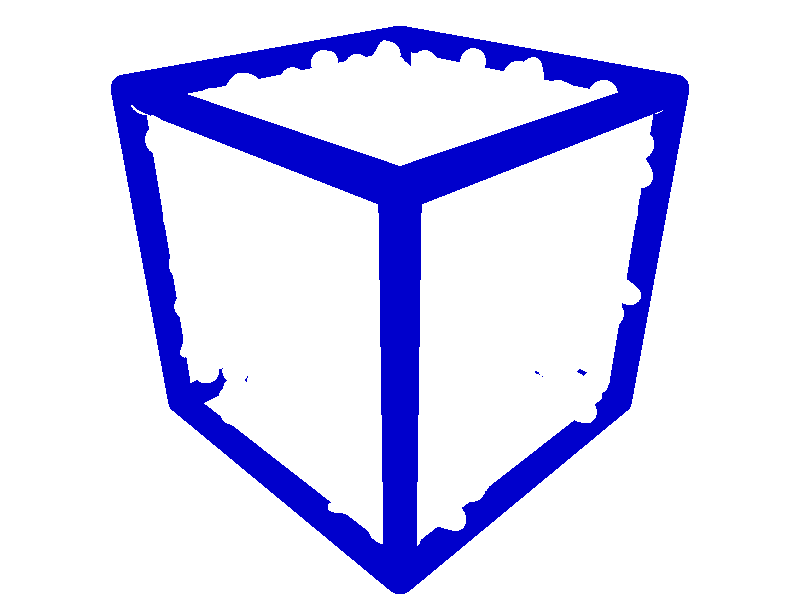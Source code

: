 
// declaration section
#declare cameraPositionAngle=pi/4;

#declare delX=5.12993;
#declare delY=5.12993;
#declare delZ=5.12993;

#declare Color0 = rgb<1,1,1>;
#declare Color1 = rgb<1,0,0>;
#declare Color2 = rgb<0,0,1>;
#declare Color3 = rgb<0,1,0>;
#declare Color4 = rgb<0.5,0.5,0.5>;
#declare Color5 = rgb<1,1,1>;
#declare Color6 = rgb<1,1,1>;
#declare Color7 = rgb<1,1,1>;
#declare Color8 = rgb<1,1,1>;
#declare Color9 = rgb<1,1,1>;
#declare Color10 = rgb<1,1,1>;
#declare Color11 = rgb<1,1,1>;
#declare Color12 = rgb<1,1,1>;
#declare Color13 = rgb<1,1,1>;
#declare Color14 = rgb<1,1,1>;
#declare Color15 = rgb<1,1,1>;

#declare Size0 = 0.4;
#declare Size1 = 0.3;
#declare Size2 = 0.4;
#declare Size3 = 0.4;
#declare Size4 = 0.4;
#declare Size5 = 0.4;
#declare Size6 = 0.4;
#declare Size7 = 0.4;
#declare Size8 = 0.4;
#declare Size9 = 0.4;
#declare Size10 = 0.4;
#declare Size11 = 0.4;
#declare Size12 = 0.4;
#declare Size13 = 0.4;
#declare Size14 = 0.4;
#declare Size15 = 0.4;

// Set camera and light
camera { 
  perspective 
  location < 4.0*5.12993*cos(cameraPositionAngle), 2.0*5.12993 , 4.0*5.12993*sin(cameraPositionAngle) > 
  look_at  < 0 , -0.25*5.12993 , 0 > 
  angle 55
}
background { color rgb< 1.0 , 1.0 , 1.0 > }
light_source { < 0 , 3*5.12993 , 0 > color rgb< 1.0 , 1.0 , 1.0 > }
light_source { < 3*5.12993, 1*5.12993 , 0 > color rgb< 0.8 , 0.8 , 1.0 > }
light_source { < 0,  1*5.12993 , 4*5.12993 > color rgb< 1.0 , 0.9 , 0.9 > }
light_source { < -3*5.12993,  1*5.12993 , -3*5.12993 > color rgb< 0.8 , 1.0 , 0.8 > }

// Draw carthesian coordinate arrows
sphere   { < 0 , 0 , 0 > , 0.2 texture { pigment { color rgb< 0.3 , 0.3 , 0.3 > } } }
cone     { < 0.8 , 0.0 , 0.0 > , 0.25 , < 1.0 , 0.0 , 0.0 > , 0.0 texture { pigment { color rgb< 1.0 , 0.0 , 0.0 > } } }
cone     { < 0.0 , 0.8 , 0.0 > , 0.25 , < 0.0 , 1.0 , 0.0 > , 0.0 texture { pigment { color rgb< 0.0 , 1.0 , 0.0 > } } }
cone     { < 0.0 , 0.0 , 0.8 > , 0.25 , < 0.0 , 0.0 , 1.0 > , 0.0 texture { pigment { color rgb< 0.0 , 0.0 , 1.0 > } } }
cylinder { < 0 , 0 , 0 > , < 0.9 , 0.0 , 0.0 > , 0.1 open texture { pigment { color rgb< 1.0 , 0.0 , 0.0 > } } }
cylinder { < 0 , 0 , 0 > , < 0.0 , 0.9 , 0.0 > , 0.1 open texture { pigment { color rgb< 0.0 , 1.0 , 0.0 > } } }
cylinder { < 0 , 0 , 0 > , < 0.0 , 0.0 , 0.9 > , 0.1 open texture { pigment { color rgb< 0.0 , 0.0 , 1.0 > } } }

// Periodic cell
sphere { < -5.12993 , -5.12993 , -5.12993 > , 0.4 texture { pigment { color rgb< 0.0 , 0.0 , 0.8 > } } } 
sphere { < 5.12993 , -5.12993 , -5.12993 > , 0.4 texture { pigment { color rgb< 0.0 , 0.0 , 0.8 > } } } 
sphere { < -5.12993 , 5.12993 , -5.12993 > , 0.4 texture { pigment { color rgb< 0.0 , 0.0 , 0.8 > } } } 
sphere { < 5.12993 , 5.12993 , -5.12993 > , 0.4 texture { pigment { color rgb< 0.0 , 0.0 , 0.8 > } } } 
sphere { < -5.12993 , -5.12993 , 5.12993 > , 0.4 texture { pigment { color rgb< 0.0 , 0.0 , 0.8 > } } } 
sphere { < 5.12993 , -5.12993 , 5.12993 > , 0.4 texture { pigment { color rgb< 0.0 , 0.0 , 0.8 > } } } 
sphere { < -5.12993 , 5.12993 , 5.12993 > , 0.4 texture { pigment { color rgb< 0.0 , 0.0 , 0.8 > } } } 
sphere { < 5.12993 , 5.12993 , 5.12993 > , 0.4 texture { pigment { color rgb< 0.0 , 0.0 , 0.8 > } } } 
cylinder { < -5.12993 , -5.12993 , -5.12993 > , < 5.12993 , -5.12993 , -5.12993 > , 0.4 open texture { pigment { color rgb< 0.0 , 0.0 , 0.8 > } } }
cylinder { < 5.12993 , -5.12993 , -5.12993 > , < 5.12993 , 5.12993 , -5.12993 > , 0.4 open texture { pigment { color rgb< 0.0 , 0.0 , 0.8 > } } }
cylinder { < 5.12993 , 5.12993 , -5.12993 > , < -5.12993 , 5.12993 , -5.12993 > , 0.4 open texture { pigment { color rgb< 0.0 , 0.0 , 0.8 > } } }
cylinder { < -5.12993 , 5.12993 , -5.12993 > , < -5.12993 , -5.12993 , -5.12993 > , 0.4 open texture { pigment { color rgb< 0.0 , 0.0 , 0.8 > } } }
cylinder { < -5.12993 , -5.12993 , 5.12993 > , < 5.12993 , -5.12993 , 5.12993 > , 0.4 open texture { pigment { color rgb< 0.0 , 0.0 , 0.8 > } } }
cylinder { < 5.12993 , -5.12993 , 5.12993 > , < 5.12993 , 5.12993 , 5.12993 > , 0.4 open texture { pigment { color rgb< 0.0 , 0.0 , 0.8 > } } }
cylinder { < 5.12993 , 5.12993 , 5.12993 > , < -5.12993 , 5.12993 , 5.12993 > , 0.4 open texture { pigment { color rgb< 0.0 , 0.0 , 0.8 > } } }
cylinder { < -5.12993 , 5.12993 , 5.12993 > , < -5.12993 , -5.12993 , 5.12993 > , 0.4 open texture { pigment { color rgb< 0.0 , 0.0 , 0.8 > } } }
cylinder { < -5.12993 , -5.12993 , -5.12993 > , < -5.12993 , -5.12993 , 5.12993 > , 0.4 open texture { pigment { color rgb< 0.0 , 0.0 , 0.8 > } } }
cylinder { < 5.12993 , -5.12993 , -5.12993 > , < 5.12993 , -5.12993 , 5.12993 > , 0.4 open texture { pigment { color rgb< 0.0 , 0.0 , 0.8 > } } }
cylinder { < -5.12993 , 5.12993 , -5.12993 > , < -5.12993 , 5.12993 , 5.12993 > , 0.4 open texture { pigment { color rgb< 0.0 , 0.0 , 0.8 > } } }
cylinder { < 5.12993 , 5.12993 , -5.12993 > , < 5.12993 , 5.12993 , 5.12993 > , 0.4 open texture { pigment { color rgb< 0.0 , 0.0 , 0.8 > } } }

// Add floor
//plane { y, -delY-0.401 pigment { color rgb<1,1,1> } }

// Particles

sphere {<1.596656,-5.054388,4.624642>,Size0 texture{pigment{color Color0}}}
sphere {<-3.023057,-0.661343,-3.348394>,Size0 texture{pigment{color Color0}}}
sphere {<-2.640018,3.046555,-2.370884>,Size0 texture{pigment{color Color0}}}
sphere {<-2.468224,0.067354,3.869977>,Size0 texture{pigment{color Color0}}}
sphere {<-0.788988,-2.636515,4.565689>,Size0 texture{pigment{color Color0}}}
sphere {<4.874671,4.530293,-1.059691>,Size0 texture{pigment{color Color0}}}
sphere {<3.290159,-2.072172,-2.713461>,Size0 texture{pigment{color Color0}}}
sphere {<4.774394,-2.427399,4.139018>,Size0 texture{pigment{color Color0}}}
sphere {<-3.224442,-3.491719,-1.145961>,Size0 texture{pigment{color Color0}}}
sphere {<-4.662222,1.689015,1.643471>,Size0 texture{pigment{color Color0}}}
sphere {<-4.262751,2.562739,2.689461>,Size0 texture{pigment{color Color0}}}
sphere {<-3.077637,-3.468327,3.610473>,Size0 texture{pigment{color Color0}}}
sphere {<1.571819,4.482701,0.800436>,Size0 texture{pigment{color Color0}}}
sphere {<-4.831738,-0.535256,-0.996736>,Size0 texture{pigment{color Color0}}}
sphere {<-4.507063,-1.359981,0.767191>,Size0 texture{pigment{color Color0}}}
sphere {<4.506048,2.194161,-0.833881>,Size0 texture{pigment{color Color0}}}
sphere {<1.499316,3.597783,4.915163>,Size0 texture{pigment{color Color0}}}
sphere {<-4.923918,-0.775029,2.589069>,Size0 texture{pigment{color Color0}}}
sphere {<1.811586,2.140342,3.453575>,Size0 texture{pigment{color Color0}}}
sphere {<2.482233,-3.728838,2.082917>,Size0 texture{pigment{color Color0}}}
sphere {<-0.489792,4.765676,2.321119>,Size0 texture{pigment{color Color0}}}
sphere {<-4.153338,3.082076,-4.456344>,Size0 texture{pigment{color Color0}}}
sphere {<-4.796721,-3.798853,4.199781>,Size0 texture{pigment{color Color0}}}
sphere {<-2.175396,-4.838015,0.216295>,Size0 texture{pigment{color Color0}}}
sphere {<-1.597940,-3.206224,-0.130731>,Size0 texture{pigment{color Color0}}}
sphere {<-4.972725,-4.406485,3.205390>,Size0 texture{pigment{color Color0}}}
sphere {<2.379329,-2.665921,-3.007041>,Size0 texture{pigment{color Color0}}}
sphere {<-4.346853,-1.154137,-2.024612>,Size0 texture{pigment{color Color0}}}
sphere {<3.552953,-2.683463,0.199753>,Size0 texture{pigment{color Color0}}}
sphere {<3.544872,2.112839,-1.585060>,Size0 texture{pigment{color Color0}}}
sphere {<0.296674,0.718014,-3.517155>,Size0 texture{pigment{color Color0}}}
sphere {<2.808669,2.295231,-0.671905>,Size0 texture{pigment{color Color0}}}
sphere {<-3.079885,3.655253,1.519621>,Size0 texture{pigment{color Color0}}}
sphere {<3.825813,-0.664429,2.125714>,Size0 texture{pigment{color Color0}}}
sphere {<4.754211,4.726948,-2.123160>,Size0 texture{pigment{color Color0}}}
sphere {<-2.441491,4.347933,-2.903869>,Size0 texture{pigment{color Color0}}}
sphere {<3.318688,-3.210343,1.519718>,Size0 texture{pigment{color Color0}}}
sphere {<4.127851,-3.216316,-0.542416>,Size0 texture{pigment{color Color0}}}
sphere {<-3.204457,-4.898244,3.794491>,Size0 texture{pigment{color Color0}}}
sphere {<-1.399441,4.069546,-3.662107>,Size0 texture{pigment{color Color0}}}
sphere {<-1.228149,-4.669003,3.951630>,Size0 texture{pigment{color Color0}}}
sphere {<-4.041688,-1.591772,-0.252055>,Size0 texture{pigment{color Color0}}}
sphere {<2.917031,-2.279934,4.053897>,Size0 texture{pigment{color Color0}}}
sphere {<2.981417,-1.904364,0.628264>,Size0 texture{pigment{color Color0}}}
sphere {<3.402175,4.441918,-3.652397>,Size0 texture{pigment{color Color0}}}
sphere {<-3.594965,-2.486220,3.178310>,Size0 texture{pigment{color Color0}}}
sphere {<1.214698,-1.307272,4.475832>,Size0 texture{pigment{color Color0}}}
sphere {<3.906008,-2.452799,-1.270664>,Size0 texture{pigment{color Color0}}}
sphere {<5.009380,-1.697200,-1.174301>,Size0 texture{pigment{color Color0}}}
sphere {<2.554937,-0.146247,1.534306>,Size0 texture{pigment{color Color0}}}
sphere {<0.525690,-1.260218,-4.918309>,Size0 texture{pigment{color Color0}}}
sphere {<3.735135,-0.990316,-5.075516>,Size0 texture{pigment{color Color0}}}
sphere {<0.032396,0.148628,5.114665>,Size0 texture{pigment{color Color0}}}
sphere {<4.724624,-0.131934,-5.126242>,Size0 texture{pigment{color Color0}}}
sphere {<2.857327,0.338553,0.343656>,Size0 texture{pigment{color Color0}}}
sphere {<-1.308680,-4.968635,1.679472>,Size0 texture{pigment{color Color0}}}
sphere {<2.034147,-0.796371,2.861165>,Size0 texture{pigment{color Color0}}}
sphere {<2.979166,2.216621,-2.435827>,Size0 texture{pigment{color Color0}}}
sphere {<4.118851,0.365792,4.417948>,Size0 texture{pigment{color Color0}}}
sphere {<1.840323,2.402428,-4.957731>,Size0 texture{pigment{color Color0}}}
sphere {<3.030440,2.992775,0.072329>,Size0 texture{pigment{color Color0}}}
sphere {<4.045227,3.946491,-0.466446>,Size0 texture{pigment{color Color0}}}
sphere {<-2.634109,-4.147445,-1.787897>,Size0 texture{pigment{color Color0}}}
sphere {<-3.639019,2.669439,4.996626>,Size0 texture{pigment{color Color0}}}
sphere {<2.368037,1.181306,3.130436>,Size0 texture{pigment{color Color0}}}
sphere {<3.185311,1.405442,1.437471>,Size0 texture{pigment{color Color0}}}
sphere {<2.504660,3.608821,-5.101489>,Size0 texture{pigment{color Color0}}}
sphere {<3.169003,-1.244489,4.292918>,Size0 texture{pigment{color Color0}}}
sphere {<-3.559472,1.914205,1.781101>,Size0 texture{pigment{color Color0}}}
sphere {<3.126424,2.762578,4.715525>,Size0 texture{pigment{color Color0}}}
sphere {<-2.928087,4.186796,-4.269775>,Size0 texture{pigment{color Color0}}}
sphere {<-4.283263,-0.797234,3.456122>,Size0 texture{pigment{color Color0}}}
sphere {<-2.609128,2.033573,-2.704098>,Size0 texture{pigment{color Color0}}}
sphere {<-0.156439,0.803359,4.282113>,Size0 texture{pigment{color Color0}}}
sphere {<-3.251086,-0.042998,1.662431>,Size0 texture{pigment{color Color0}}}
sphere {<-2.562362,4.525308,3.689540>,Size0 texture{pigment{color Color0}}}
sphere {<4.978795,3.974281,-3.972368>,Size0 texture{pigment{color Color0}}}
sphere {<4.487738,-3.824481,-4.289735>,Size0 texture{pigment{color Color0}}}
sphere {<-3.566819,0.342184,-2.906447>,Size0 texture{pigment{color Color0}}}
sphere {<-1.609470,1.627473,-1.343462>,Size0 texture{pigment{color Color0}}}
sphere {<-2.688562,4.627532,2.132804>,Size0 texture{pigment{color Color0}}}
sphere {<-5.128371,-2.409381,-1.914613>,Size0 texture{pigment{color Color0}}}
sphere {<3.426090,4.251339,0.475571>,Size0 texture{pigment{color Color0}}}
sphere {<-2.220144,4.183880,-0.748508>,Size0 texture{pigment{color Color0}}}
sphere {<5.126770,1.363598,-1.401022>,Size0 texture{pigment{color Color0}}}
sphere {<-1.150504,1.212572,2.661341>,Size0 texture{pigment{color Color0}}}
sphere {<-2.785792,-2.922558,-0.093457>,Size0 texture{pigment{color Color0}}}
sphere {<-3.109157,-4.228642,1.820248>,Size0 texture{pigment{color Color0}}}
sphere {<-3.765720,-1.244158,5.024765>,Size0 texture{pigment{color Color0}}}
sphere {<2.981222,3.802171,-0.860997>,Size0 texture{pigment{color Color0}}}
sphere {<-3.822929,1.505690,4.876885>,Size0 texture{pigment{color Color0}}}
sphere {<-3.031312,-1.834759,2.370430>,Size0 texture{pigment{color Color0}}}
sphere {<-3.744832,-0.175309,4.951261>,Size0 texture{pigment{color Color0}}}
sphere {<-2.163021,-5.109268,4.357168>,Size0 texture{pigment{color Color0}}}
sphere {<4.611641,-0.017065,2.322627>,Size0 texture{pigment{color Color0}}}
sphere {<-1.214805,3.137586,-4.072051>,Size0 texture{pigment{color Color0}}}
sphere {<4.127796,-2.970476,2.213254>,Size0 texture{pigment{color Color0}}}
sphere {<-2.723997,4.461856,4.947628>,Size0 texture{pigment{color Color0}}}
sphere {<4.273952,1.452754,4.240160>,Size0 texture{pigment{color Color0}}}
sphere {<4.747563,1.123123,-2.740679>,Size0 texture{pigment{color Color0}}}
sphere {<0.906351,-4.744560,-4.939080>,Size0 texture{pigment{color Color0}}}
sphere {<-2.548633,-0.482444,4.747473>,Size0 texture{pigment{color Color0}}}
sphere {<3.377389,-0.136334,-0.463801>,Size0 texture{pigment{color Color0}}}
sphere {<-4.484717,4.092071,-2.327822>,Size0 texture{pigment{color Color0}}}
sphere {<-1.335108,4.608804,3.820546>,Size0 texture{pigment{color Color0}}}
sphere {<-2.279173,-4.605767,-2.946779>,Size0 texture{pigment{color Color0}}}
sphere {<-1.407513,4.751614,0.754727>,Size0 texture{pigment{color Color0}}}
sphere {<-2.001270,3.347072,0.086474>,Size0 texture{pigment{color Color0}}}
sphere {<4.436022,2.588265,4.267149>,Size0 texture{pigment{color Color0}}}
sphere {<4.524797,3.030883,-1.550562>,Size0 texture{pigment{color Color0}}}
sphere {<-4.514798,2.361772,-1.664033>,Size0 texture{pigment{color Color0}}}
sphere {<4.804662,-1.457958,1.724404>,Size0 texture{pigment{color Color0}}}
sphere {<-5.097760,1.504715,0.705106>,Size0 texture{pigment{color Color0}}}
sphere {<-0.577129,3.251648,-2.256343>,Size0 texture{pigment{color Color0}}}
sphere {<4.605865,-2.933662,0.680984>,Size0 texture{pigment{color Color0}}}
sphere {<-4.116006,2.728106,1.619524>,Size0 texture{pigment{color Color0}}}
sphere {<-2.133762,2.411401,-4.648304>,Size0 texture{pigment{color Color0}}}
sphere {<-1.494493,3.039332,-1.938852>,Size0 texture{pigment{color Color0}}}
sphere {<-3.498570,4.508035,3.078085>,Size0 texture{pigment{color Color0}}}
sphere {<-3.982908,4.870945,-4.893892>,Size0 texture{pigment{color Color0}}}
sphere {<4.334136,-4.870375,1.561743>,Size0 texture{pigment{color Color0}}}
sphere {<-3.321929,0.827763,-1.917177>,Size0 texture{pigment{color Color0}}}
sphere {<-3.126681,-5.119866,-2.508836>,Size0 texture{pigment{color Color0}}}
sphere {<1.160565,4.881881,-2.204090>,Size0 texture{pigment{color Color0}}}
sphere {<-0.784483,3.584732,0.728343>,Size0 texture{pigment{color Color0}}}
sphere {<-2.711320,3.756583,3.039978>,Size0 texture{pigment{color Color0}}}
sphere {<0.747322,3.455179,-2.511449>,Size0 texture{pigment{color Color0}}}
sphere {<-0.796056,3.519534,1.824214>,Size0 texture{pigment{color Color0}}}
sphere {<-4.907556,-4.671156,-0.112161>,Size0 texture{pigment{color Color0}}}
sphere {<4.134861,-4.209836,-3.257100>,Size0 texture{pigment{color Color0}}}
sphere {<-3.774105,-2.318864,-4.760232>,Size0 texture{pigment{color Color0}}}
sphere {<-3.900484,3.280638,-1.290486>,Size0 texture{pigment{color Color0}}}
sphere {<-3.970478,-2.631319,-2.302581>,Size0 texture{pigment{color Color0}}}
sphere {<0.090661,-3.134466,-2.099611>,Size0 texture{pigment{color Color0}}}
sphere {<2.463355,2.985086,-1.844700>,Size0 texture{pigment{color Color0}}}
sphere {<1.268896,2.188380,-0.214398>,Size0 texture{pigment{color Color0}}}
sphere {<-4.558976,0.359728,3.031546>,Size0 texture{pigment{color Color0}}}
sphere {<-4.181016,1.521901,-1.131932>,Size0 texture{pigment{color Color0}}}
sphere {<0.843807,4.798561,1.749882>,Size0 texture{pigment{color Color0}}}
sphere {<-4.339774,-4.796869,4.457815>,Size0 texture{pigment{color Color0}}}
sphere {<3.644539,0.092003,1.425882>,Size0 texture{pigment{color Color0}}}
sphere {<-3.341399,2.759133,3.753991>,Size0 texture{pigment{color Color0}}}
sphere {<4.740601,-1.615499,0.622977>,Size0 texture{pigment{color Color0}}}
sphere {<-4.447075,-4.417580,-4.804181>,Size0 texture{pigment{color Color0}}}
sphere {<-3.240292,-2.801526,1.793242>,Size0 texture{pigment{color Color0}}}
sphere {<5.110239,-0.537903,-2.290128>,Size0 texture{pigment{color Color0}}}
sphere {<4.754377,2.053844,-2.096785>,Size0 texture{pigment{color Color0}}}
sphere {<-3.922332,-1.524927,2.859305>,Size0 texture{pigment{color Color0}}}
sphere {<-3.336030,2.723481,-3.174506>,Size0 texture{pigment{color Color0}}}
sphere {<3.065158,3.594882,-2.736935>,Size0 texture{pigment{color Color0}}}
sphere {<1.608962,-1.156646,-4.635776>,Size0 texture{pigment{color Color0}}}
sphere {<-3.658900,0.343575,3.799757>,Size0 texture{pigment{color Color0}}}
sphere {<-4.049581,-0.418645,-0.144087>,Size0 texture{pigment{color Color0}}}
sphere {<-1.511905,3.335835,-0.775959>,Size0 texture{pigment{color Color0}}}
sphere {<4.844256,-4.203699,-2.348746>,Size0 texture{pigment{color Color0}}}
sphere {<-3.906729,-2.676668,0.921247>,Size0 texture{pigment{color Color0}}}
sphere {<-2.602699,-3.348748,-2.565414>,Size0 texture{pigment{color Color0}}}
sphere {<-3.551805,5.125874,1.182499>,Size0 texture{pigment{color Color0}}}
sphere {<3.561657,-2.645264,-3.737121>,Size0 texture{pigment{color Color0}}}
sphere {<-1.542893,-1.302186,-5.074870>,Size0 texture{pigment{color Color0}}}
sphere {<0.587629,3.889388,1.121981>,Size0 texture{pigment{color Color0}}}
sphere {<4.987229,-2.534707,-3.077680>,Size0 texture{pigment{color Color0}}}
sphere {<0.566427,-4.717920,2.511659>,Size0 texture{pigment{color Color0}}}
sphere {<-2.375487,1.803958,1.515297>,Size0 texture{pigment{color Color0}}}
sphere {<-3.139407,-4.559510,4.977369>,Size0 texture{pigment{color Color0}}}
sphere {<-2.442187,3.151353,4.113120>,Size0 texture{pigment{color Color0}}}
sphere {<-0.695512,-0.957209,3.394762>,Size0 texture{pigment{color Color0}}}
sphere {<-0.289240,-2.368971,3.718754>,Size0 texture{pigment{color Color0}}}
sphere {<-4.178558,-2.785384,4.526782>,Size0 texture{pigment{color Color0}}}
sphere {<-2.230203,-1.228824,0.670152>,Size0 texture{pigment{color Color0}}}
sphere {<-3.818511,-1.885567,3.972508>,Size0 texture{pigment{color Color0}}}
sphere {<-4.129919,-1.204385,-4.017001>,Size0 texture{pigment{color Color0}}}
sphere {<-2.410167,1.044383,-2.539837>,Size0 texture{pigment{color Color0}}}
sphere {<0.911136,-1.987059,-3.000634>,Size0 texture{pigment{color Color0}}}
sphere {<4.349082,-1.715276,-3.596695>,Size0 texture{pigment{color Color0}}}
sphere {<-2.733978,3.234569,-0.797951>,Size0 texture{pigment{color Color0}}}
sphere {<0.092526,-1.410386,3.698108>,Size0 texture{pigment{color Color0}}}
sphere {<-4.599998,-4.275430,2.243976>,Size0 texture{pigment{color Color0}}}
sphere {<-3.044309,-3.460223,0.813804>,Size0 texture{pigment{color Color0}}}
sphere {<-2.523417,0.202764,-3.746216>,Size0 texture{pigment{color Color0}}}
sphere {<-1.553380,0.098883,-2.056957>,Size0 texture{pigment{color Color0}}}
sphere {<-3.062707,4.836699,-0.498396>,Size0 texture{pigment{color Color0}}}
sphere {<-1.856282,-4.247665,-4.962596>,Size0 texture{pigment{color Color0}}}
sphere {<-2.067890,3.037307,2.166127>,Size0 texture{pigment{color Color0}}}
sphere {<1.037311,3.521404,-0.644019>,Size0 texture{pigment{color Color0}}}
sphere {<-1.508213,-1.134269,-0.139182>,Size0 texture{pigment{color Color0}}}
sphere {<-5.111815,-3.385362,-3.690870>,Size0 texture{pigment{color Color0}}}
sphere {<0.966555,-2.220903,4.039125>,Size0 texture{pigment{color Color0}}}
sphere {<-3.764112,3.470611,2.318565>,Size0 texture{pigment{color Color0}}}
sphere {<3.554295,-4.205086,2.128399>,Size0 texture{pigment{color Color0}}}
sphere {<-0.451617,-1.044608,-0.853501>,Size0 texture{pigment{color Color0}}}
sphere {<2.139777,1.900590,1.256471>,Size0 texture{pigment{color Color0}}}
sphere {<-2.947327,1.049433,3.538059>,Size0 texture{pigment{color Color0}}}
sphere {<3.807327,-2.807144,3.783794>,Size0 texture{pigment{color Color0}}}
sphere {<-1.852698,-2.418310,-4.044874>,Size0 texture{pigment{color Color0}}}
sphere {<1.495057,-4.863874,-3.277255>,Size0 texture{pigment{color Color0}}}
sphere {<-2.739000,1.487676,-1.514663>,Size0 texture{pigment{color Color0}}}
sphere {<-3.075870,-2.563501,-1.647355>,Size0 texture{pigment{color Color0}}}
sphere {<0.214949,-0.138483,-2.927637>,Size0 texture{pigment{color Color0}}}
sphere {<-3.178968,3.005587,-4.316635>,Size0 texture{pigment{color Color0}}}
sphere {<-2.660427,0.766967,1.387416>,Size0 texture{pigment{color Color0}}}
sphere {<-2.883331,-1.960772,-3.924201>,Size0 texture{pigment{color Color0}}}
sphere {<-1.624288,1.334656,-0.257438>,Size0 texture{pigment{color Color0}}}
sphere {<4.932473,-2.427770,1.757538>,Size0 texture{pigment{color Color0}}}
sphere {<-3.863912,-3.856011,4.851485>,Size0 texture{pigment{color Color0}}}
sphere {<-3.834445,-4.517153,-0.568902>,Size0 texture{pigment{color Color0}}}
sphere {<-2.972218,1.806474,4.172738>,Size0 texture{pigment{color Color0}}}
sphere {<-2.906837,2.411387,-0.040093>,Size0 texture{pigment{color Color0}}}
sphere {<2.967565,-0.407457,2.574502>,Size0 texture{pigment{color Color0}}}
sphere {<-2.805875,-3.823265,2.729629>,Size0 texture{pigment{color Color0}}}
sphere {<-0.806701,0.319270,-0.225597>,Size0 texture{pigment{color Color0}}}
sphere {<-0.871811,0.210311,1.160179>,Size0 texture{pigment{color Color0}}}
sphere {<2.827638,1.019014,-5.122919>,Size0 texture{pigment{color Color0}}}
sphere {<-3.263014,-1.182429,1.108523>,Size0 texture{pigment{color Color0}}}
sphere {<-4.388174,0.494958,4.526453>,Size0 texture{pigment{color Color0}}}
sphere {<-2.794015,1.968982,3.135148>,Size0 texture{pigment{color Color0}}}
sphere {<-1.667517,0.088985,4.732630>,Size0 texture{pigment{color Color0}}}
sphere {<3.149768,2.711107,-3.355885>,Size0 texture{pigment{color Color0}}}
sphere {<-3.929372,-2.140997,-3.225128>,Size0 texture{pigment{color Color0}}}
sphere {<-4.837577,-0.937725,4.995615>,Size0 texture{pigment{color Color0}}}
sphere {<-1.384182,1.219078,-2.328068>,Size0 texture{pigment{color Color0}}}
sphere {<-1.933643,-2.698510,-1.814447>,Size0 texture{pigment{color Color0}}}
sphere {<-3.024849,-3.864732,-3.474898>,Size0 texture{pigment{color Color0}}}
sphere {<-1.405318,-0.104349,3.131689>,Size0 texture{pigment{color Color0}}}
sphere {<-2.245909,-1.873418,-0.894348>,Size0 texture{pigment{color Color0}}}
sphere {<-1.338685,-0.299131,-1.061050>,Size0 texture{pigment{color Color0}}}
sphere {<0.985772,0.660384,1.375639>,Size0 texture{pigment{color Color0}}}
sphere {<-0.838738,2.367952,-1.625571>,Size0 texture{pigment{color Color0}}}
sphere {<1.200914,0.941332,-2.732518>,Size0 texture{pigment{color Color0}}}
sphere {<-1.933505,-2.200053,-0.013358>,Size0 texture{pigment{color Color0}}}
sphere {<-1.048879,-0.101648,2.117029>,Size0 texture{pigment{color Color0}}}
sphere {<-3.291326,0.381700,0.300261>,Size0 texture{pigment{color Color0}}}
sphere {<-2.427961,0.724465,0.126799>,Size0 texture{pigment{color Color0}}}
sphere {<-3.927239,4.157247,-0.664521>,Size0 texture{pigment{color Color0}}}
sphere {<-0.994989,-4.500543,0.647184>,Size0 texture{pigment{color Color0}}}
sphere {<-4.202092,-2.390485,2.265539>,Size0 texture{pigment{color Color0}}}
sphere {<-1.070643,2.350079,1.951048>,Size0 texture{pigment{color Color0}}}
sphere {<-0.376254,0.945709,0.590855>,Size0 texture{pigment{color Color0}}}
sphere {<-0.900234,-1.695908,1.747422>,Size0 texture{pigment{color Color0}}}
sphere {<-2.638643,-2.746874,2.709249>,Size0 texture{pigment{color Color0}}}
sphere {<-2.170838,-2.735572,0.753573>,Size0 texture{pigment{color Color0}}}
sphere {<3.963895,2.200115,-4.021743>,Size0 texture{pigment{color Color0}}}
sphere {<-4.912312,1.517238,4.455956>,Size0 texture{pigment{color Color0}}}
sphere {<-4.987603,-4.560130,-3.278742>,Size0 texture{pigment{color Color0}}}
sphere {<-2.903668,0.134801,-4.740452>,Size0 texture{pigment{color Color0}}}
sphere {<-0.518718,2.600898,-3.079044>,Size0 texture{pigment{color Color0}}}
sphere {<-2.991157,0.848989,4.769770>,Size0 texture{pigment{color Color0}}}
sphere {<-1.526206,3.159421,-2.942753>,Size0 texture{pigment{color Color0}}}
sphere {<-2.305431,-0.810929,-1.385631>,Size0 texture{pigment{color Color0}}}
sphere {<-3.780737,-0.149543,-4.247172>,Size0 texture{pigment{color Color0}}}
sphere {<0.854017,3.089393,-4.754005>,Size0 texture{pigment{color Color0}}}
sphere {<-4.695786,-3.408701,0.501523>,Size0 texture{pigment{color Color0}}}
sphere {<1.148252,2.387401,1.316305>,Size0 texture{pigment{color Color0}}}
sphere {<-4.095762,1.320886,3.295990>,Size0 texture{pigment{color Color0}}}
sphere {<2.807806,0.948987,-0.814203>,Size0 texture{pigment{color Color0}}}
sphere {<2.305406,0.974889,1.645628>,Size0 texture{pigment{color Color0}}}
sphere {<0.630586,0.847459,0.501839>,Size0 texture{pigment{color Color0}}}
sphere {<-1.556603,1.000242,0.815963>,Size0 texture{pigment{color Color0}}}
sphere {<1.814066,-1.857206,-1.115268>,Size0 texture{pigment{color Color0}}}
sphere {<-2.007935,2.100810,0.422083>,Size0 texture{pigment{color Color0}}}
sphere {<1.204944,2.937414,-1.385303>,Size0 texture{pigment{color Color0}}}
sphere {<4.383451,-2.209670,3.023779>,Size0 texture{pigment{color Color0}}}
sphere {<-3.011586,-2.077866,0.534162>,Size0 texture{pigment{color Color0}}}
sphere {<-2.007318,2.278695,-0.630020>,Size0 texture{pigment{color Color0}}}
sphere {<-0.896481,4.051456,-4.665700>,Size0 texture{pigment{color Color0}}}
sphere {<3.441719,3.179004,-1.816645>,Size0 texture{pigment{color Color0}}}
sphere {<-1.395743,2.814712,1.140352>,Size0 texture{pigment{color Color0}}}
sphere {<-0.915067,-1.682123,4.363039>,Size0 texture{pigment{color Color0}}}
sphere {<-2.960996,5.110128,-3.499711>,Size0 texture{pigment{color Color0}}}
sphere {<4.549837,2.984378,-0.204382>,Size0 texture{pigment{color Color0}}}
sphere {<5.108637,5.050885,-4.235765>,Size0 texture{pigment{color Color0}}}
sphere {<2.367054,-3.479427,-2.295815>,Size0 texture{pigment{color Color0}}}
sphere {<2.516508,4.865784,3.140262>,Size0 texture{pigment{color Color0}}}
sphere {<-2.851842,1.533427,-0.537008>,Size0 texture{pigment{color Color0}}}
sphere {<0.528088,2.124103,0.583767>,Size0 texture{pigment{color Color0}}}
sphere {<4.919818,0.321668,-0.435266>,Size0 texture{pigment{color Color0}}}
sphere {<-0.662119,3.933200,-0.987584>,Size0 texture{pigment{color Color0}}}
sphere {<-1.742863,-3.663636,2.650145>,Size0 texture{pigment{color Color0}}}
sphere {<-0.220821,2.263530,2.384063>,Size0 texture{pigment{color Color0}}}
sphere {<-0.775578,1.646974,4.179763>,Size0 texture{pigment{color Color0}}}
sphere {<0.657870,-4.949978,-0.384146>,Size0 texture{pigment{color Color0}}}
sphere {<-2.145285,1.210194,4.417076>,Size0 texture{pigment{color Color0}}}
sphere {<-2.991664,1.639563,0.770181>,Size0 texture{pigment{color Color0}}}
sphere {<-3.080916,-4.870641,2.611003>,Size0 texture{pigment{color Color0}}}
sphere {<-0.269179,1.505946,3.178524>,Size0 texture{pigment{color Color0}}}
sphere {<1.055419,4.620397,-3.955069>,Size0 texture{pigment{color Color0}}}
sphere {<3.172371,3.417704,2.874561>,Size0 texture{pigment{color Color0}}}
sphere {<-2.714158,-4.496088,-4.317693>,Size0 texture{pigment{color Color0}}}
sphere {<3.384714,-2.870827,-4.774745>,Size0 texture{pigment{color Color0}}}
sphere {<-2.289486,-3.332973,-4.320119>,Size0 texture{pigment{color Color0}}}
sphere {<0.703986,4.385247,0.144173>,Size0 texture{pigment{color Color0}}}
sphere {<-2.268768,-1.733126,4.347317>,Size0 texture{pigment{color Color0}}}
sphere {<0.157238,-4.601331,-4.004940>,Size0 texture{pigment{color Color0}}}
sphere {<1.133621,-1.449612,3.045624>,Size0 texture{pigment{color Color0}}}
sphere {<3.169469,-4.457903,-3.374661>,Size0 texture{pigment{color Color0}}}
sphere {<3.950285,-4.975105,-3.935305>,Size0 texture{pigment{color Color0}}}
sphere {<1.784645,5.008805,-1.336106>,Size0 texture{pigment{color Color0}}}
sphere {<-0.838453,1.186716,1.637697>,Size0 texture{pigment{color Color0}}}
sphere {<2.874097,-0.812621,-4.536329>,Size0 texture{pigment{color Color0}}}
sphere {<-0.617472,-0.244668,4.202980>,Size0 texture{pigment{color Color0}}}
sphere {<-5.114602,2.537853,2.079296>,Size0 texture{pigment{color Color0}}}
sphere {<2.175571,-1.769433,-0.070154>,Size0 texture{pigment{color Color0}}}
sphere {<-1.058151,4.120010,-2.432030>,Size0 texture{pigment{color Color0}}}
sphere {<-2.348117,-5.129210,1.272428>,Size0 texture{pigment{color Color0}}}
sphere {<1.154827,-4.747396,0.510653>,Size0 texture{pigment{color Color0}}}
sphere {<2.346665,3.689823,2.156710>,Size0 texture{pigment{color Color0}}}
sphere {<-1.013572,-1.839702,2.987971>,Size0 texture{pigment{color Color0}}}
sphere {<-1.225528,-3.909551,1.831302>,Size0 texture{pigment{color Color0}}}
sphere {<-1.909821,4.151186,4.638593>,Size0 texture{pigment{color Color0}}}
sphere {<-0.198184,-1.413282,2.505692>,Size0 texture{pigment{color Color0}}}
sphere {<-1.798207,-3.807695,3.910895>,Size0 texture{pigment{color Color0}}}
sphere {<0.745132,3.960841,3.081498>,Size0 texture{pigment{color Color0}}}
sphere {<-0.872054,-3.874273,4.598827>,Size0 texture{pigment{color Color0}}}
sphere {<1.023254,-3.576639,0.671966>,Size0 texture{pigment{color Color0}}}
sphere {<0.115264,-3.489520,-3.591543>,Size0 texture{pigment{color Color0}}}
sphere {<-1.208789,4.244906,-0.117288>,Size0 texture{pigment{color Color0}}}
sphere {<1.245414,-0.105583,-0.978151>,Size0 texture{pigment{color Color0}}}
sphere {<0.361962,-3.313392,4.301702>,Size0 texture{pigment{color Color0}}}
sphere {<0.628500,-4.248837,1.414900>,Size0 texture{pigment{color Color0}}}
sphere {<-0.856484,-2.850503,-3.620896>,Size0 texture{pigment{color Color0}}}
sphere {<-2.213630,-4.557520,3.244200>,Size0 texture{pigment{color Color0}}}
sphere {<3.128064,-3.611419,4.340204>,Size0 texture{pigment{color Color0}}}
sphere {<4.446367,-1.495838,-2.201596>,Size0 texture{pigment{color Color0}}}
sphere {<1.606312,0.789767,-3.641024>,Size0 texture{pigment{color Color0}}}
sphere {<-4.838273,-3.342293,-2.501580>,Size0 texture{pigment{color Color0}}}
sphere {<-1.253392,-4.624971,-0.418629>,Size0 texture{pigment{color Color0}}}
sphere {<3.142416,-0.231398,4.760669>,Size0 texture{pigment{color Color0}}}
sphere {<0.256309,0.029254,-0.235576>,Size0 texture{pigment{color Color0}}}
sphere {<-1.527639,3.823286,3.120622>,Size0 texture{pigment{color Color0}}}
sphere {<-3.221328,-4.514362,0.465927>,Size0 texture{pigment{color Color0}}}
sphere {<-0.430157,-3.192635,-1.050503>,Size0 texture{pigment{color Color0}}}
sphere {<4.150333,-3.698185,1.303561>,Size0 texture{pigment{color Color0}}}
sphere {<-2.408409,4.413327,0.333722>,Size0 texture{pigment{color Color0}}}
sphere {<-0.051864,-3.344622,1.003759>,Size0 texture{pigment{color Color0}}}
sphere {<-0.816851,5.059555,-4.092058>,Size0 texture{pigment{color Color0}}}
sphere {<-4.747921,0.333401,1.828413>,Size0 texture{pigment{color Color0}}}
sphere {<-4.301601,-3.387591,-4.612032>,Size0 texture{pigment{color Color0}}}
sphere {<-1.925259,-0.381310,-4.593428>,Size0 texture{pigment{color Color0}}}
sphere {<1.553483,0.517277,3.235377>,Size0 texture{pigment{color Color0}}}
sphere {<1.970918,-3.514527,4.029925>,Size0 texture{pigment{color Color0}}}
sphere {<-4.786777,0.884258,-4.539713>,Size0 texture{pigment{color Color0}}}
sphere {<-1.841078,-3.664097,-3.088822>,Size0 texture{pigment{color Color0}}}
sphere {<-4.606993,-2.279246,3.227681>,Size0 texture{pigment{color Color0}}}
sphere {<0.613115,2.854334,-3.374133>,Size0 texture{pigment{color Color0}}}
sphere {<0.102171,-2.067261,4.719339>,Size0 texture{pigment{color Color0}}}
sphere {<-0.287098,3.614854,-3.374375>,Size0 texture{pigment{color Color0}}}
sphere {<-2.616698,-4.074936,-0.386559>,Size0 texture{pigment{color Color0}}}
sphere {<0.247110,1.582433,-0.206900>,Size0 texture{pigment{color Color0}}}
sphere {<-3.300201,-3.285574,-4.543505>,Size0 texture{pigment{color Color0}}}
sphere {<1.315248,2.331343,-2.498068>,Size0 texture{pigment{color Color0}}}
sphere {<-1.816420,-0.126955,0.191739>,Size0 texture{pigment{color Color0}}}
sphere {<-4.428521,0.513183,0.424393>,Size0 texture{pigment{color Color0}}}
sphere {<-3.120354,-1.113593,0.094206>,Size0 texture{pigment{color Color0}}}
sphere {<1.352001,1.265198,2.262666>,Size0 texture{pigment{color Color0}}}
sphere {<-4.092942,-1.166495,1.781026>,Size0 texture{pigment{color Color0}}}
sphere {<3.002283,2.111708,-4.448011>,Size0 texture{pigment{color Color0}}}
sphere {<-4.884659,-0.337032,-4.432395>,Size0 texture{pigment{color Color0}}}
sphere {<3.058872,-4.758945,4.966300>,Size0 texture{pigment{color Color0}}}
sphere {<-0.062295,-3.216391,2.927423>,Size0 texture{pigment{color Color0}}}
sphere {<-0.944040,-1.774620,-3.725335>,Size0 texture{pigment{color Color0}}}
sphere {<-3.878742,-4.276936,-1.746835>,Size0 texture{pigment{color Color0}}}
sphere {<-1.617864,0.596918,-3.048202>,Size0 texture{pigment{color Color0}}}
sphere {<0.187835,-0.345614,3.385444>,Size0 texture{pigment{color Color0}}}
sphere {<-1.621726,2.085286,-3.640882>,Size0 texture{pigment{color Color0}}}
sphere {<0.851646,1.182982,-4.209998>,Size0 texture{pigment{color Color0}}}
sphere {<-0.939003,1.847694,0.712562>,Size0 texture{pigment{color Color0}}}
sphere {<-2.280167,-1.784983,-2.037019>,Size0 texture{pigment{color Color0}}}
sphere {<-1.841943,0.960908,1.994123>,Size0 texture{pigment{color Color0}}}
sphere {<-2.077912,0.750515,-4.715990>,Size0 texture{pigment{color Color0}}}
sphere {<1.266370,-3.569788,-1.543497>,Size0 texture{pigment{color Color0}}}
sphere {<3.551948,3.886431,1.848205>,Size0 texture{pigment{color Color0}}}
sphere {<-3.958128,2.062759,0.586217>,Size0 texture{pigment{color Color0}}}
sphere {<1.437989,-0.956856,-0.303616>,Size0 texture{pigment{color Color0}}}
sphere {<3.399969,-1.281013,1.467530>,Size0 texture{pigment{color Color0}}}
sphere {<3.670406,2.048131,-0.186319>,Size0 texture{pigment{color Color0}}}
sphere {<2.267300,-0.741560,0.269041>,Size0 texture{pigment{color Color0}}}
sphere {<-2.163682,-0.822943,-2.480067>,Size0 texture{pigment{color Color0}}}
sphere {<-0.520604,0.359561,2.914126>,Size0 texture{pigment{color Color0}}}
sphere {<-4.080053,1.034458,2.268648>,Size0 texture{pigment{color Color0}}}
sphere {<-4.786430,1.210553,-0.304306>,Size0 texture{pigment{color Color0}}}
sphere {<4.713844,0.817948,1.392264>,Size0 texture{pigment{color Color0}}}
sphere {<-1.462741,-0.920036,2.584198>,Size0 texture{pigment{color Color0}}}
sphere {<-2.337663,-2.198110,1.636156>,Size0 texture{pigment{color Color0}}}
sphere {<2.979817,0.592048,2.278441>,Size0 texture{pigment{color Color0}}}
sphere {<-5.119133,1.180558,2.505642>,Size0 texture{pigment{color Color0}}}
sphere {<2.316113,2.318354,2.575024>,Size0 texture{pigment{color Color0}}}
sphere {<-0.409899,5.043304,-0.538762>,Size0 texture{pigment{color Color0}}}
sphere {<-4.068156,4.760760,-2.931391>,Size0 texture{pigment{color Color0}}}
sphere {<4.022967,2.702859,1.776333>,Size0 texture{pigment{color Color0}}}
sphere {<-3.268608,3.715805,0.241536>,Size0 texture{pigment{color Color0}}}
sphere {<-3.901555,-3.393651,2.330725>,Size0 texture{pigment{color Color0}}}
sphere {<0.518291,-4.729364,-2.896678>,Size0 texture{pigment{color Color0}}}
sphere {<-0.728771,-3.761847,-0.030146>,Size0 texture{pigment{color Color0}}}
sphere {<3.421115,5.027256,1.183110>,Size0 texture{pigment{color Color0}}}
sphere {<-3.020161,0.441848,-0.940473>,Size0 texture{pigment{color Color0}}}
sphere {<-0.428637,3.871025,2.965136>,Size0 texture{pigment{color Color0}}}
sphere {<-0.032494,1.721717,-2.684021>,Size0 texture{pigment{color Color0}}}
sphere {<1.729661,3.445188,1.328544>,Size0 texture{pigment{color Color0}}}
sphere {<-3.768124,1.325258,-0.138198>,Size0 texture{pigment{color Color0}}}
sphere {<-2.356861,2.454093,-1.654604>,Size0 texture{pigment{color Color0}}}
sphere {<-0.755688,-2.701907,0.202573>,Size0 texture{pigment{color Color0}}}
sphere {<-0.259938,-1.272835,1.142264>,Size0 texture{pigment{color Color0}}}
sphere {<-3.759134,-4.506278,-3.848828>,Size0 texture{pigment{color Color0}}}
sphere {<2.665781,-4.518410,-4.234818>,Size0 texture{pigment{color Color0}}}
sphere {<4.142669,-0.782154,1.004086>,Size0 texture{pigment{color Color0}}}
sphere {<1.522816,0.894936,-5.071380>,Size0 texture{pigment{color Color0}}}
sphere {<-1.925988,-0.679385,-3.487957>,Size0 texture{pigment{color Color0}}}
sphere {<-4.760112,-1.682113,-2.780229>,Size0 texture{pigment{color Color0}}}
sphere {<-0.143491,3.295660,-4.490282>,Size0 texture{pigment{color Color0}}}
sphere {<-3.451513,2.288550,-1.104323>,Size0 texture{pigment{color Color0}}}
sphere {<-0.619594,3.545230,3.869478>,Size0 texture{pigment{color Color0}}}
sphere {<-1.438316,3.092500,4.196264>,Size0 texture{pigment{color Color0}}}
sphere {<0.851214,1.896601,3.049005>,Size0 texture{pigment{color Color0}}}
sphere {<-1.497771,2.220860,4.550447>,Size0 texture{pigment{color Color0}}}
sphere {<2.237150,2.990613,-2.874247>,Size0 texture{pigment{color Color0}}}
sphere {<-4.843923,2.779291,4.789029>,Size0 texture{pigment{color Color0}}}
sphere {<-3.965321,-3.271440,-3.570509>,Size0 texture{pigment{color Color0}}}
sphere {<-0.219201,-5.073760,-1.615609>,Size0 texture{pigment{color Color0}}}
sphere {<-0.829339,-4.414076,-2.878425>,Size0 texture{pigment{color Color0}}}
sphere {<-0.792736,2.057134,-0.468303>,Size0 texture{pigment{color Color0}}}
sphere {<-4.759115,3.522710,2.409377>,Size0 texture{pigment{color Color0}}}
sphere {<0.083149,3.104920,0.323532>,Size0 texture{pigment{color Color0}}}
sphere {<-0.675011,4.757390,-3.057885>,Size0 texture{pigment{color Color0}}}
sphere {<2.771260,5.051020,-0.770222>,Size0 texture{pigment{color Color0}}}
sphere {<1.398490,1.614624,0.636761>,Size0 texture{pigment{color Color0}}}
sphere {<-0.327244,-4.632683,1.518483>,Size0 texture{pigment{color Color0}}}
sphere {<-1.884922,1.994880,2.545829>,Size0 texture{pigment{color Color0}}}
sphere {<2.534882,-4.449803,3.803726>,Size0 texture{pigment{color Color0}}}
sphere {<1.098490,3.126164,3.559596>,Size0 texture{pigment{color Color0}}}
sphere {<-5.072259,4.789021,4.969304>,Size0 texture{pigment{color Color0}}}
sphere {<-2.653344,-0.451725,-0.553795>,Size0 texture{pigment{color Color0}}}
sphere {<-1.918435,0.687538,2.967192>,Size0 texture{pigment{color Color0}}}
sphere {<3.730959,0.192960,-4.588150>,Size0 texture{pigment{color Color0}}}
sphere {<-1.120773,-3.097026,1.128430>,Size0 texture{pigment{color Color0}}}
sphere {<0.390167,-1.958826,1.824260>,Size0 texture{pigment{color Color0}}}
sphere {<1.067389,-3.964692,-3.862296>,Size0 texture{pigment{color Color0}}}
sphere {<-0.193614,0.865500,-4.482601>,Size0 texture{pigment{color Color0}}}
sphere {<-0.567876,-1.814331,-0.174446>,Size0 texture{pigment{color Color0}}}
sphere {<0.168810,-3.240322,-0.210983>,Size0 texture{pigment{color Color0}}}
sphere {<-0.569825,-1.930563,-4.736638>,Size0 texture{pigment{color Color0}}}
sphere {<-2.550504,2.292106,-3.754173>,Size0 texture{pigment{color Color0}}}
sphere {<3.964610,4.094598,-1.419044>,Size0 texture{pigment{color Color0}}}
sphere {<-1.231401,5.080879,-1.393222>,Size0 texture{pigment{color Color0}}}
sphere {<0.810156,-1.538706,-0.870981>,Size0 texture{pigment{color Color0}}}
sphere {<-1.665046,3.255491,-5.113445>,Size0 texture{pigment{color Color0}}}
sphere {<4.056691,-1.968828,2.133415>,Size0 texture{pigment{color Color0}}}
sphere {<0.243211,-1.101891,-0.119482>,Size0 texture{pigment{color Color0}}}
sphere {<-4.547180,3.354171,0.495023>,Size0 texture{pigment{color Color0}}}
sphere {<1.568727,-3.745418,1.591459>,Size0 texture{pigment{color Color0}}}
sphere {<-3.596874,2.816705,-2.217862>,Size0 texture{pigment{color Color0}}}
sphere {<-0.029806,-4.420514,4.023945>,Size0 texture{pigment{color Color0}}}
sphere {<5.091721,4.711472,-3.220997>,Size0 texture{pigment{color Color0}}}
sphere {<-1.638739,-4.093232,-2.202443>,Size0 texture{pigment{color Color0}}}
sphere {<-1.434809,4.788079,2.799716>,Size0 texture{pigment{color Color0}}}
sphere {<0.641500,4.997962,4.401533>,Size0 texture{pigment{color Color0}}}
sphere {<-0.220059,-1.702828,-1.792455>,Size0 texture{pigment{color Color0}}}
sphere {<-1.012714,-3.949435,-3.930661>,Size0 texture{pigment{color Color0}}}
sphere {<3.247188,-0.414757,-3.669930>,Size0 texture{pigment{color Color0}}}
sphere {<0.279146,1.869925,4.048526>,Size0 texture{pigment{color Color0}}}
sphere {<-2.250778,-1.177065,1.607845>,Size0 texture{pigment{color Color0}}}
sphere {<2.006015,2.766907,4.286980>,Size0 texture{pigment{color Color0}}}
sphere {<0.343551,0.194021,-1.837797>,Size0 texture{pigment{color Color0}}}
sphere {<-1.151892,-0.651041,-4.086554>,Size0 texture{pigment{color Color0}}}
sphere {<-0.414214,4.379825,1.188271>,Size0 texture{pigment{color Color0}}}
sphere {<-1.575044,-2.628462,2.128570>,Size0 texture{pigment{color Color0}}}
sphere {<2.865819,-0.167064,-1.440084>,Size0 texture{pigment{color Color0}}}
sphere {<0.924350,-3.681608,2.417554>,Size0 texture{pigment{color Color0}}}
sphere {<-2.105896,-4.962390,-0.857839>,Size0 texture{pigment{color Color0}}}
sphere {<-4.422321,-3.394374,-1.549644>,Size0 texture{pigment{color Color0}}}
sphere {<3.397014,-0.694404,3.464787>,Size0 texture{pigment{color Color0}}}
sphere {<-3.913246,-2.527595,-0.550047>,Size0 texture{pigment{color Color0}}}
sphere {<0.461090,-0.849389,-1.581038>,Size0 texture{pigment{color Color0}}}
sphere {<-1.700329,4.037878,2.065100>,Size0 texture{pigment{color Color0}}}
sphere {<3.568367,1.876329,4.858893>,Size0 texture{pigment{color Color0}}}
sphere {<3.936729,0.951469,2.186653>,Size0 texture{pigment{color Color0}}}
sphere {<3.838339,0.134327,3.037228>,Size0 texture{pigment{color Color0}}}
sphere {<-1.488029,-0.831594,4.117282>,Size0 texture{pigment{color Color0}}}
sphere {<4.371225,-2.522604,-4.434104>,Size0 texture{pigment{color Color0}}}
sphere {<0.282893,-3.716040,-5.074533>,Size0 texture{pigment{color Color0}}}
sphere {<1.545167,-2.704455,-2.272664>,Size0 texture{pigment{color Color0}}}
sphere {<1.486768,-2.906296,-3.510043>,Size0 texture{pigment{color Color0}}}
sphere {<-1.164268,-2.432224,-0.870465>,Size0 texture{pigment{color Color0}}}
sphere {<0.892774,4.289515,-4.998993>,Size0 texture{pigment{color Color0}}}
sphere {<-0.981671,-0.547133,-3.049875>,Size0 texture{pigment{color Color0}}}
sphere {<-0.143588,-1.124459,-2.705243>,Size0 texture{pigment{color Color0}}}
sphere {<1.394834,-1.225444,-3.589248>,Size0 texture{pigment{color Color0}}}
sphere {<4.519330,1.890616,2.615071>,Size0 texture{pigment{color Color0}}}
sphere {<2.485659,-2.876478,-4.019263>,Size0 texture{pigment{color Color0}}}
sphere {<5.092982,-0.831282,-3.431284>,Size0 texture{pigment{color Color0}}}
sphere {<-1.055884,0.321320,-4.714375>,Size0 texture{pigment{color Color0}}}
sphere {<-2.135076,-3.992845,0.644748>,Size0 texture{pigment{color Color0}}}
sphere {<4.404037,-2.246825,-0.286944>,Size0 texture{pigment{color Color0}}}
sphere {<-4.574581,-3.170508,1.587974>,Size0 texture{pigment{color Color0}}}
sphere {<0.691527,3.840435,4.292219>,Size0 texture{pigment{color Color0}}}
sphere {<1.673986,-0.707803,-1.694228>,Size0 texture{pigment{color Color0}}}
sphere {<-0.056283,0.542237,1.534181>,Size0 texture{pigment{color Color0}}}
sphere {<-2.707811,-2.152712,-4.871465>,Size0 texture{pigment{color Color0}}}
sphere {<0.665677,-2.942081,1.524134>,Size0 texture{pigment{color Color0}}}
sphere {<-0.345612,-2.366035,1.023116>,Size0 texture{pigment{color Color0}}}
sphere {<-0.140976,-0.147058,-4.169480>,Size0 texture{pigment{color Color0}}}
sphere {<-2.623017,3.365522,-3.371450>,Size0 texture{pigment{color Color0}}}
sphere {<2.251754,0.040386,-5.072321>,Size0 texture{pigment{color Color0}}}
sphere {<1.913527,-2.087285,4.637251>,Size0 texture{pigment{color Color0}}}
sphere {<-4.201783,2.187088,-2.853257>,Size0 texture{pigment{color Color0}}}
sphere {<-2.614596,0.173792,-2.070226>,Size0 texture{pigment{color Color0}}}
sphere {<2.098576,2.956066,-0.579438>,Size0 texture{pigment{color Color0}}}
sphere {<2.925974,-1.971610,-4.959554>,Size0 texture{pigment{color Color0}}}
sphere {<-0.865694,-2.536848,-1.972147>,Size0 texture{pigment{color Color0}}}
sphere {<-1.362085,-1.503522,-1.363154>,Size0 texture{pigment{color Color0}}}
sphere {<0.101705,2.994910,1.378263>,Size0 texture{pigment{color Color0}}}
sphere {<-0.663538,2.950210,4.865680>,Size0 texture{pigment{color Color0}}}
sphere {<0.083233,-4.122213,-0.854020>,Size0 texture{pigment{color Color0}}}
sphere {<0.272716,1.213528,2.359495>,Size0 texture{pigment{color Color0}}}
sphere {<-0.537598,-0.426734,-2.107610>,Size0 texture{pigment{color Color0}}}
sphere {<-2.266217,-0.076748,2.339055>,Size0 texture{pigment{color Color0}}}
sphere {<1.994022,0.104071,2.333779>,Size0 texture{pigment{color Color0}}}
sphere {<0.386483,-0.337821,1.061048>,Size0 texture{pigment{color Color0}}}
sphere {<-1.848215,-2.563743,-2.738675>,Size0 texture{pigment{color Color0}}}
sphere {<2.762291,0.465301,-4.196700>,Size0 texture{pigment{color Color0}}}
sphere {<4.277207,-0.630553,-4.066698>,Size0 texture{pigment{color Color0}}}
sphere {<1.785251,-4.679518,2.546911>,Size0 texture{pigment{color Color0}}}
sphere {<-2.036347,-1.651781,-3.064054>,Size0 texture{pigment{color Color0}}}
sphere {<1.849003,-3.558158,2.909491>,Size0 texture{pigment{color Color0}}}
sphere {<1.731182,4.024270,3.731944>,Size0 texture{pigment{color Color0}}}
sphere {<0.917521,0.558045,4.327991>,Size0 texture{pigment{color Color0}}}
sphere {<1.600946,3.727852,-2.047841>,Size0 texture{pigment{color Color0}}}
sphere {<2.479316,-1.092756,1.806106>,Size0 texture{pigment{color Color0}}}
sphere {<0.579402,0.770923,3.293942>,Size0 texture{pigment{color Color0}}}
sphere {<0.080509,4.621271,-4.509702>,Size0 texture{pigment{color Color0}}}
sphere {<1.568920,-4.816571,1.496177>,Size0 texture{pigment{color Color0}}}
sphere {<1.845083,-0.238345,4.316415>,Size0 texture{pigment{color Color0}}}
sphere {<2.126115,2.081603,-3.279710>,Size0 texture{pigment{color Color0}}}
sphere {<-0.799594,-4.216380,-1.343340>,Size0 texture{pigment{color Color0}}}
sphere {<-3.162719,2.686633,2.335964>,Size0 texture{pigment{color Color0}}}
sphere {<2.996040,2.831045,1.906495>,Size0 texture{pigment{color Color0}}}
sphere {<-0.075933,-3.751488,1.986562>,Size0 texture{pigment{color Color0}}}
sphere {<1.550944,4.288617,-3.093961>,Size0 texture{pigment{color Color0}}}
sphere {<2.806787,-4.993659,-1.959437>,Size0 texture{pigment{color Color0}}}
sphere {<3.716681,1.188044,-4.513885>,Size0 texture{pigment{color Color0}}}
sphere {<1.217938,-3.946107,-0.432008>,Size0 texture{pigment{color Color0}}}
sphere {<3.707111,2.940757,-0.829893>,Size0 texture{pigment{color Color0}}}
sphere {<0.113647,1.532983,1.335539>,Size0 texture{pigment{color Color0}}}
sphere {<2.427398,1.831372,4.632428>,Size0 texture{pigment{color Color0}}}
sphere {<1.296501,0.577322,-0.250775>,Size0 texture{pigment{color Color0}}}
sphere {<-0.667471,-0.742252,-5.013169>,Size0 texture{pigment{color Color0}}}
sphere {<-3.276609,3.785759,4.092607>,Size0 texture{pigment{color Color0}}}
sphere {<0.924543,1.549255,-1.962705>,Size0 texture{pigment{color Color0}}}
sphere {<-0.709838,2.369391,-4.364840>,Size0 texture{pigment{color Color0}}}
sphere {<-0.642982,5.088886,4.734692>,Size0 texture{pigment{color Color0}}}
sphere {<-4.597060,2.202009,-4.678616>,Size0 texture{pigment{color Color0}}}
sphere {<-1.375511,-0.821452,1.134620>,Size0 texture{pigment{color Color0}}}
sphere {<4.507908,-3.628508,3.925004>,Size0 texture{pigment{color Color0}}}
sphere {<-2.955236,-1.701644,3.542183>,Size0 texture{pigment{color Color0}}}
sphere {<-2.124983,-4.607871,2.192247>,Size0 texture{pigment{color Color0}}}
sphere {<1.812201,-4.330682,-2.386693>,Size0 texture{pigment{color Color0}}}
sphere {<-1.671679,1.639794,3.617283>,Size0 texture{pigment{color Color0}}}
sphere {<1.899378,-2.542542,3.350182>,Size0 texture{pigment{color Color0}}}
sphere {<1.864740,-2.167969,-4.416400>,Size0 texture{pigment{color Color0}}}
sphere {<-2.272450,-0.879981,3.347056>,Size0 texture{pigment{color Color0}}}
sphere {<0.298870,3.688371,2.172081>,Size0 texture{pigment{color Color0}}}
sphere {<0.300102,3.407543,-1.670636>,Size0 texture{pigment{color Color0}}}
sphere {<2.394725,3.887321,-0.018977>,Size0 texture{pigment{color Color0}}}
sphere {<2.958976,-3.063241,3.263266>,Size0 texture{pigment{color Color0}}}
sphere {<-0.141104,1.548222,-1.687014>,Size0 texture{pigment{color Color0}}}
sphere {<2.465534,0.355800,-3.158608>,Size0 texture{pigment{color Color0}}}
sphere {<-3.254236,-0.508994,-2.346391>,Size0 texture{pigment{color Color0}}}
sphere {<-0.029215,4.280989,-2.101364>,Size0 texture{pigment{color Color0}}}
sphere {<-0.978122,1.554665,-3.225050>,Size0 texture{pigment{color Color0}}}
sphere {<-0.127279,3.077946,-0.694323>,Size0 texture{pigment{color Color0}}}
sphere {<-1.423830,-2.006495,0.875190>,Size0 texture{pigment{color Color0}}}
sphere {<1.202824,2.953271,2.263195>,Size0 texture{pigment{color Color0}}}
sphere {<-2.013119,-2.954024,5.010680>,Size0 texture{pigment{color Color0}}}
sphere {<3.732857,2.565778,3.274795>,Size0 texture{pigment{color Color0}}}
sphere {<1.555552,1.573149,4.337586>,Size0 texture{pigment{color Color0}}}
sphere {<2.483629,4.632281,4.507453>,Size0 texture{pigment{color Color0}}}
sphere {<1.202470,-4.047076,4.485289>,Size0 texture{pigment{color Color0}}}
sphere {<2.796450,4.638402,-2.873734>,Size0 texture{pigment{color Color0}}}
sphere {<-4.599575,-4.791887,-2.368964>,Size0 texture{pigment{color Color0}}}
sphere {<2.962489,-2.723662,-0.731237>,Size0 texture{pigment{color Color0}}}
sphere {<-4.991593,2.525506,-3.493546>,Size0 texture{pigment{color Color0}}}
sphere {<-4.807247,4.991183,0.837576>,Size0 texture{pigment{color Color0}}}
sphere {<3.944409,-4.981523,2.945419>,Size0 texture{pigment{color Color0}}}
sphere {<4.342236,4.538381,1.016222>,Size0 texture{pigment{color Color0}}}
sphere {<0.420843,-2.513816,-1.071945>,Size0 texture{pigment{color Color0}}}
sphere {<3.957373,3.718846,-3.247811>,Size0 texture{pigment{color Color0}}}
sphere {<0.495019,4.511989,-3.091223>,Size0 texture{pigment{color Color0}}}
sphere {<4.013308,-1.164061,0.003605>,Size0 texture{pigment{color Color0}}}
sphere {<-0.450001,-4.456124,2.766810>,Size0 texture{pigment{color Color0}}}
sphere {<1.222384,-2.358016,-0.234355>,Size0 texture{pigment{color Color0}}}
sphere {<-4.315822,4.019601,1.223116>,Size0 texture{pigment{color Color0}}}
sphere {<1.647412,-3.626737,-4.694183>,Size0 texture{pigment{color Color0}}}
sphere {<1.926591,-1.555757,0.979352>,Size0 texture{pigment{color Color0}}}
sphere {<1.278242,-2.775180,-5.115038>,Size0 texture{pigment{color Color0}}}
sphere {<-4.526959,-2.373837,-3.994781>,Size0 texture{pigment{color Color0}}}
sphere {<3.596841,-4.944229,0.081807>,Size0 texture{pigment{color Color0}}}
sphere {<2.231580,-4.186130,4.914703>,Size0 texture{pigment{color Color0}}}
sphere {<-3.858182,-4.200732,3.296831>,Size0 texture{pigment{color Color0}}}
sphere {<2.632536,-3.585609,0.332388>,Size0 texture{pigment{color Color0}}}
sphere {<-0.558547,-4.372013,-4.792137>,Size0 texture{pigment{color Color0}}}
sphere {<-4.107344,-4.012094,-2.953464>,Size0 texture{pigment{color Color0}}}
sphere {<1.032101,-0.387629,5.114645>,Size0 texture{pigment{color Color0}}}
sphere {<2.960010,-1.996708,-1.505946>,Size0 texture{pigment{color Color0}}}
sphere {<0.808369,-2.198349,-4.299079>,Size0 texture{pigment{color Color0}}}
sphere {<2.005512,0.007350,-2.161107>,Size0 texture{pigment{color Color0}}}
sphere {<-3.910536,4.630027,0.307851>,Size0 texture{pigment{color Color0}}}
sphere {<3.371254,2.106045,2.388649>,Size0 texture{pigment{color Color0}}}
sphere {<3.566785,-3.617238,-1.319152>,Size0 texture{pigment{color Color0}}}
sphere {<2.121647,-1.730389,-2.500065>,Size0 texture{pigment{color Color0}}}
sphere {<2.116256,-3.389096,-0.566873>,Size0 texture{pigment{color Color0}}}
sphere {<3.311766,0.981625,4.034495>,Size0 texture{pigment{color Color0}}}
sphere {<2.299033,-1.561661,3.638201>,Size0 texture{pigment{color Color0}}}
sphere {<3.846821,4.353719,-2.387093>,Size0 texture{pigment{color Color0}}}
sphere {<4.018845,3.421086,3.760300>,Size0 texture{pigment{color Color0}}}
sphere {<1.306507,-0.280630,0.450320>,Size0 texture{pigment{color Color0}}}
sphere {<2.934761,4.480865,-4.578188>,Size0 texture{pigment{color Color0}}}
sphere {<-0.140441,-2.338533,-2.893612>,Size0 texture{pigment{color Color0}}}
sphere {<-0.874547,-3.052023,-4.727750>,Size0 texture{pigment{color Color0}}}
sphere {<0.677812,-3.732817,-2.747254>,Size0 texture{pigment{color Color0}}}
sphere {<0.379432,4.999417,0.875367>,Size0 texture{pigment{color Color0}}}
sphere {<1.604299,-4.388347,3.526469>,Size0 texture{pigment{color Color0}}}
sphere {<-2.270639,-3.451726,1.495287>,Size0 texture{pigment{color Color0}}}
sphere {<0.771745,-1.359161,1.031036>,Size0 texture{pigment{color Color0}}}
sphere {<0.979078,-3.332197,3.505401>,Size0 texture{pigment{color Color0}}}
sphere {<-1.006035,-1.692904,-2.568511>,Size0 texture{pigment{color Color0}}}
sphere {<-3.194289,0.358837,2.759558>,Size0 texture{pigment{color Color0}}}
sphere {<2.156199,-3.878370,-3.426176>,Size0 texture{pigment{color Color0}}}
sphere {<4.473649,1.035420,3.240969>,Size0 texture{pigment{color Color0}}}
sphere {<5.002460,-0.608956,0.218377>,Size0 texture{pigment{color Color0}}}
sphere {<-0.740812,0.394180,-1.426245>,Size0 texture{pigment{color Color0}}}
sphere {<4.157841,0.248837,-1.180741>,Size0 texture{pigment{color Color0}}}
sphere {<1.367028,-0.140052,-3.032449>,Size0 texture{pigment{color Color0}}}
sphere {<0.326477,-0.783887,4.442988>,Size0 texture{pigment{color Color0}}}
sphere {<4.275549,-4.253837,-0.553418>,Size0 texture{pigment{color Color0}}}
sphere {<2.209847,1.390990,-4.192772>,Size0 texture{pigment{color Color0}}}
sphere {<-5.017195,4.536542,1.781517>,Size0 texture{pigment{color Color0}}}
sphere {<2.692152,4.921124,0.442780>,Size0 texture{pigment{color Color0}}}
sphere {<2.043678,-4.285881,0.776402>,Size0 texture{pigment{color Color0}}}
sphere {<2.919191,-2.210745,1.715302>,Size0 texture{pigment{color Color0}}}
sphere {<4.958611,-5.084250,2.483066>,Size0 texture{pigment{color Color0}}}
sphere {<2.513256,0.107267,3.433898>,Size0 texture{pigment{color Color0}}}
sphere {<-0.854586,-3.392707,-2.706262>,Size0 texture{pigment{color Color0}}}
sphere {<-2.194040,-3.118923,-0.930273>,Size0 texture{pigment{color Color0}}}
sphere {<-2.955490,-0.865821,-4.475029>,Size0 texture{pigment{color Color0}}}
sphere {<0.301394,-2.201497,2.844659>,Size0 texture{pigment{color Color0}}}
sphere {<0.315742,-1.190259,-3.610780>,Size0 texture{pigment{color Color0}}}
sphere {<-3.191866,-0.701242,3.843852>,Size0 texture{pigment{color Color0}}}
sphere {<1.468545,-1.824759,1.977199>,Size0 texture{pigment{color Color0}}}
sphere {<-2.018688,-1.398340,-4.156867>,Size0 texture{pigment{color Color0}}}
sphere {<2.111212,-2.724425,2.216252>,Size0 texture{pigment{color Color0}}}
sphere {<3.875390,3.194050,0.804902>,Size0 texture{pigment{color Color0}}}
sphere {<1.871290,0.480791,0.774501>,Size0 texture{pigment{color Color0}}}
sphere {<3.970433,-0.929957,-2.996355>,Size0 texture{pigment{color Color0}}}
sphere {<4.661019,-1.453696,-4.530213>,Size0 texture{pigment{color Color0}}}
sphere {<3.756532,1.149032,-0.977011>,Size0 texture{pigment{color Color0}}}
sphere {<4.953877,0.410517,-1.791154>,Size0 texture{pigment{color Color0}}}
sphere {<2.237899,-0.875406,-3.021371>,Size0 texture{pigment{color Color0}}}
sphere {<3.482442,1.359581,3.088950>,Size0 texture{pigment{color Color0}}}
sphere {<3.505470,-1.164611,-1.280355>,Size0 texture{pigment{color Color0}}}
sphere {<3.027216,1.294768,-1.757220>,Size0 texture{pigment{color Color0}}}
sphere {<-1.082873,-2.791121,2.972666>,Size0 texture{pigment{color Color0}}}
sphere {<3.127290,-1.557476,2.465026>,Size0 texture{pigment{color Color0}}}
sphere {<-1.400907,0.531894,3.914087>,Size0 texture{pigment{color Color0}}}
sphere {<-1.806117,-3.980084,-0.948966>,Size0 texture{pigment{color Color0}}}
sphere {<3.948548,1.681163,-3.011447>,Size0 texture{pigment{color Color0}}}
sphere {<2.997527,1.363814,-3.585152>,Size0 texture{pigment{color Color0}}}
sphere {<5.062000,1.768626,3.553030>,Size0 texture{pigment{color Color0}}}
sphere {<2.099735,3.263069,3.199037>,Size0 texture{pigment{color Color0}}}
sphere {<0.120234,2.645723,3.325790>,Size0 texture{pigment{color Color0}}}
sphere {<0.802199,2.664569,4.593306>,Size0 texture{pigment{color Color0}}}
sphere {<3.982333,-0.399316,-1.912625>,Size0 texture{pigment{color Color0}}}
sphere {<3.555947,0.581758,-3.341122>,Size0 texture{pigment{color Color0}}}
sphere {<2.311445,-2.943386,4.955719>,Size0 texture{pigment{color Color0}}}
sphere {<-3.360456,1.349613,-3.086734>,Size0 texture{pigment{color Color0}}}
sphere {<4.039790,-4.968319,-2.566885>,Size0 texture{pigment{color Color0}}}
sphere {<2.930545,3.428429,3.937095>,Size0 texture{pigment{color Color0}}}
sphere {<-1.352460,1.191662,5.020787>,Size0 texture{pigment{color Color0}}}
sphere {<1.015766,-1.990923,-1.874532>,Size0 texture{pigment{color Color0}}}
sphere {<0.601424,2.247974,-0.987711>,Size0 texture{pigment{color Color0}}}
sphere {<-3.835088,3.893312,5.048579>,Size0 texture{pigment{color Color0}}}
sphere {<-0.435492,0.728068,-2.555972>,Size0 texture{pigment{color Color0}}}
sphere {<-3.525770,3.811109,-2.219334>,Size0 texture{pigment{color Color0}}}
sphere {<-2.416479,1.176481,-3.828776>,Size0 texture{pigment{color Color0}}}
sphere {<3.283013,-1.747451,-0.370096>,Size0 texture{pigment{color Color0}}}
sphere {<1.160131,3.323897,0.322483>,Size0 texture{pigment{color Color0}}}
sphere {<2.126997,1.371368,-2.516707>,Size0 texture{pigment{color Color0}}}
sphere {<3.521135,-4.757742,3.897456>,Size0 texture{pigment{color Color0}}}
sphere {<-0.993995,0.309065,-3.687168>,Size0 texture{pigment{color Color0}}}
sphere {<1.204795,-0.433598,3.604698>,Size0 texture{pigment{color Color0}}}
sphere {<0.021314,-0.390218,2.024259>,Size0 texture{pigment{color Color0}}}
sphere {<-4.832951,4.408169,-0.148388>,Size0 texture{pigment{color Color0}}}
sphere {<4.494393,3.703038,1.670890>,Size0 texture{pigment{color Color0}}}
sphere {<1.050252,1.856658,-5.072334>,Size0 texture{pigment{color Color0}}}
sphere {<4.265262,2.635014,-2.987963>,Size0 texture{pigment{color Color0}}}
sphere {<2.765174,-4.423577,2.790814>,Size0 texture{pigment{color Color0}}}
sphere {<4.338218,2.922052,-4.846766>,Size0 texture{pigment{color Color0}}}
sphere {<-4.379730,5.027122,-1.172279>,Size0 texture{pigment{color Color0}}}
sphere {<1.466265,2.525711,-3.903906>,Size0 texture{pigment{color Color0}}}
sphere {<2.243009,4.908233,-3.802393>,Size0 texture{pigment{color Color0}}}
sphere {<-4.082927,-0.769308,-2.930584>,Size0 texture{pigment{color Color0}}}
sphere {<3.968803,5.029302,-0.878963>,Size0 texture{pigment{color Color0}}}
sphere {<5.024261,-0.525220,3.828336>,Size0 texture{pigment{color Color0}}}
sphere {<3.216734,4.717357,2.289441>,Size0 texture{pigment{color Color0}}}
sphere {<-4.288045,3.370806,-3.138992>,Size0 texture{pigment{color Color0}}}
sphere {<2.551181,3.872414,-3.630721>,Size0 texture{pigment{color Color0}}}
sphere {<2.355775,-1.054700,4.882402>,Size0 texture{pigment{color Color0}}}
sphere {<3.976623,0.813526,-2.105767>,Size0 texture{pigment{color Color0}}}
sphere {<-4.465120,1.150545,-2.277841>,Size0 texture{pigment{color Color0}}}
sphere {<-2.120299,3.688365,1.112041>,Size0 texture{pigment{color Color0}}}
sphere {<-1.905947,2.765035,3.222229>,Size0 texture{pigment{color Color0}}}
sphere {<0.060900,-4.367605,0.319426>,Size0 texture{pigment{color Color0}}}
sphere {<4.431010,4.238252,4.301406>,Size0 texture{pigment{color Color0}}}
sphere {<3.816912,-3.873530,3.281490>,Size0 texture{pigment{color Color0}}}
sphere {<-2.202240,-2.696530,3.771383>,Size0 texture{pigment{color Color0}}}
sphere {<2.452420,2.948972,-4.175196>,Size0 texture{pigment{color Color0}}}
sphere {<3.973246,-4.578712,-1.655494>,Size0 texture{pigment{color Color0}}}
sphere {<2.214528,-4.503927,-0.192625>,Size0 texture{pigment{color Color0}}}
sphere {<-2.074664,-1.858216,2.943869>,Size0 texture{pigment{color Color0}}}
sphere {<4.659905,0.954975,5.003245>,Size0 texture{pigment{color Color0}}}
sphere {<2.277952,-2.843014,1.021189>,Size0 texture{pigment{color Color0}}}
sphere {<-2.369745,4.163278,-1.877472>,Size0 texture{pigment{color Color0}}}
sphere {<1.825639,1.054435,-1.538392>,Size0 texture{pigment{color Color0}}}
sphere {<3.146840,-2.898906,-1.947980>,Size0 texture{pigment{color Color0}}}
sphere {<2.620472,-1.687165,-3.548263>,Size0 texture{pigment{color Color0}}}
sphere {<-5.091451,3.741140,-4.972064>,Size0 texture{pigment{color Color0}}}
sphere {<3.118628,-3.397579,-3.079962>,Size0 texture{pigment{color Color0}}}
sphere {<1.871745,1.317160,-0.488628>,Size0 texture{pigment{color Color0}}}
sphere {<4.635554,-3.929439,2.268118>,Size0 texture{pigment{color Color0}}}
sphere {<2.278175,4.518630,1.515857>,Size0 texture{pigment{color Color0}}}
sphere {<-5.001638,-4.307790,1.147189>,Size0 texture{pigment{color Color0}}}
sphere {<3.613084,-1.779354,3.568329>,Size0 texture{pigment{color Color0}}}
sphere {<3.428714,-3.730755,-4.060744>,Size0 texture{pigment{color Color0}}}
sphere {<-0.936936,2.227065,3.051394>,Size0 texture{pigment{color Color0}}}
sphere {<-4.942861,3.750504,4.162184>,Size0 texture{pigment{color Color0}}}
sphere {<-4.836967,-4.296983,-1.119987>,Size0 texture{pigment{color Color0}}}
sphere {<-3.475609,3.978352,-3.417211>,Size0 texture{pigment{color Color0}}}
sphere {<0.787936,0.090043,2.415206>,Size0 texture{pigment{color Color0}}}
sphere {<3.702403,-3.959539,-5.102355>,Size0 texture{pigment{color Color0}}}
sphere {<-3.333674,4.615973,-1.506005>,Size0 texture{pigment{color Color0}}}
sphere {<3.509622,4.376581,3.634748>,Size0 texture{pigment{color Color0}}}
sphere {<1.013790,4.926674,3.245148>,Size0 texture{pigment{color Color0}}}
sphere {<-1.908667,5.049897,-2.190661>,Size0 texture{pigment{color Color0}}}
sphere {<3.828984,-2.208449,1.061777>,Size0 texture{pigment{color Color0}}}
sphere {<4.390900,-1.010679,3.149573>,Size0 texture{pigment{color Color0}}}
sphere {<-4.242357,4.208232,-4.207922>,Size0 texture{pigment{color Color0}}}
sphere {<-4.035590,-0.381783,2.463300>,Size0 texture{pigment{color Color0}}}
sphere {<4.579505,1.993132,5.075483>,Size0 texture{pigment{color Color0}}}
sphere {<-5.041265,-3.003711,-0.530329>,Size0 texture{pigment{color Color0}}}
sphere {<1.150785,-2.591982,2.528331>,Size0 texture{pigment{color Color0}}}
sphere {<3.503837,-1.569416,-4.115526>,Size0 texture{pigment{color Color0}}}
sphere {<4.271972,-3.232122,-2.880269>,Size0 texture{pigment{color Color0}}}
sphere {<-3.822079,-0.856992,-1.023116>,Size0 texture{pigment{color Color0}}}
sphere {<3.143862,-0.697435,0.755158>,Size0 texture{pigment{color Color0}}}
sphere {<-4.659226,0.194727,-3.238129>,Size0 texture{pigment{color Color0}}}
sphere {<2.548004,-1.059665,-0.717537>,Size0 texture{pigment{color Color0}}}
sphere {<4.504944,-3.256833,-1.539286>,Size0 texture{pigment{color Color0}}}
sphere {<2.306095,0.007272,-0.627527>,Size0 texture{pigment{color Color0}}}
sphere {<4.524811,3.194172,2.758242>,Size0 texture{pigment{color Color0}}}
sphere {<-2.659313,2.719158,0.996262>,Size0 texture{pigment{color Color0}}}
sphere {<-4.491969,4.804309,3.425618>,Size0 texture{pigment{color Color0}}}
sphere {<2.332469,-4.145864,-1.374853>,Size0 texture{pigment{color Color0}}}
sphere {<4.990511,2.994600,1.093358>,Size0 texture{pigment{color Color0}}}
sphere {<-4.105413,-0.414344,0.880393>,Size0 texture{pigment{color Color0}}}
sphere {<-3.140989,-1.475785,-1.378420>,Size0 texture{pigment{color Color0}}}
sphere {<-3.873013,4.603585,4.245389>,Size0 texture{pigment{color Color0}}}
sphere {<2.610597,-4.788884,1.781083>,Size0 texture{pigment{color Color0}}}
sphere {<-3.463871,1.855426,-2.173631>,Size0 texture{pigment{color Color0}}}
sphere {<-2.722361,-0.312954,0.794130>,Size0 texture{pigment{color Color0}}}
sphere {<1.224997,-0.786765,1.777419>,Size0 texture{pigment{color Color0}}}
sphere {<-4.811980,-2.070400,-5.047594>,Size0 texture{pigment{color Color0}}}
sphere {<-3.126437,-2.402873,4.500643>,Size0 texture{pigment{color Color0}}}
sphere {<2.416025,4.282943,-1.981056>,Size0 texture{pigment{color Color0}}}
sphere {<0.619368,-4.410141,-1.873537>,Size0 texture{pigment{color Color0}}}
sphere {<1.661175,3.826711,-4.286793>,Size0 texture{pigment{color Color0}}}
sphere {<4.734326,1.544332,-4.177827>,Size0 texture{pigment{color Color0}}}
sphere {<4.032431,-0.048648,0.287089>,Size0 texture{pigment{color Color0}}}
sphere {<-4.568436,1.409530,-3.670770>,Size0 texture{pigment{color Color0}}}
sphere {<2.483101,1.779182,0.173054>,Size0 texture{pigment{color Color0}}}
sphere {<0.465894,-2.432369,0.442050>,Size0 texture{pigment{color Color0}}}
sphere {<-1.713171,-4.614692,-3.788417>,Size0 texture{pigment{color Color0}}}
sphere {<3.132680,-0.946859,-2.302580>,Size0 texture{pigment{color Color0}}}
sphere {<4.502164,4.726558,-0.059812>,Size0 texture{pigment{color Color0}}}
sphere {<-2.855863,3.459052,-5.114096>,Size0 texture{pigment{color Color0}}}
sphere {<-3.991994,-4.039032,1.317347>,Size0 texture{pigment{color Color0}}}
sphere {<3.032050,1.918673,3.857556>,Size0 texture{pigment{color Color0}}}
sphere {<-0.263319,1.723478,-5.024459>,Size0 texture{pigment{color Color0}}}
sphere {<-4.051577,-1.992338,-1.488994>,Size0 texture{pigment{color Color0}}}
sphere {<-3.402917,-1.686948,-2.441358>,Size0 texture{pigment{color Color0}}}
sphere {<2.295736,0.886772,4.140768>,Size0 texture{pigment{color Color0}}}
sphere {<-3.773046,0.928950,1.231585>,Size0 texture{pigment{color Color0}}}
sphere {<4.385857,1.167670,-0.111788>,Size0 texture{pigment{color Color0}}}
sphere {<4.931673,-3.095976,-5.107607>,Size0 texture{pigment{color Color0}}}
sphere {<2.161186,-2.977742,-1.364982>,Size0 texture{pigment{color Color0}}}
sphere {<1.123538,-0.988228,-2.487880>,Size0 texture{pigment{color Color0}}}
sphere {<-4.119423,-0.100641,-1.900041>,Size0 texture{pigment{color Color0}}}
sphere {<-1.842839,0.551284,-1.027947>,Size0 texture{pigment{color Color0}}}
sphere {<1.834656,4.768664,-0.230877>,Size0 texture{pigment{color Color0}}}
sphere {<0.226027,2.569229,-2.264760>,Size0 texture{pigment{color Color0}}}
sphere {<4.977757,3.633948,-3.018913>,Size0 texture{pigment{color Color0}}}
sphere {<1.855477,2.228404,-1.505144>,Size0 texture{pigment{color Color0}}}
sphere {<-3.961895,2.786987,-0.194285>,Size0 texture{pigment{color Color0}}}
sphere {<-0.360112,4.892101,3.460989>,Size0 texture{pigment{color Color0}}}
sphere {<4.894134,4.228928,3.189116>,Size0 texture{pigment{color Color0}}}
sphere {<-3.684944,2.083206,-3.975399>,Size0 texture{pigment{color Color0}}}
sphere {<1.572411,4.416333,2.502225>,Size0 texture{pigment{color Color0}}}
sphere {<-2.955557,1.733329,-4.833699>,Size0 texture{pigment{color Color0}}}
sphere {<-4.218608,0.416789,-0.821988>,Size0 texture{pigment{color Color0}}}
sphere {<4.296588,1.697141,1.441072>,Size0 texture{pigment{color Color0}}}
sphere {<-2.819927,-3.520707,4.665267>,Size0 texture{pigment{color Color0}}}
sphere {<4.276246,-1.204385,4.285120>,Size0 texture{pigment{color Color0}}}
sphere {<-4.789448,-1.600163,4.197567>,Size0 texture{pigment{color Color0}}}
sphere {<-1.117718,1.347046,-4.205915>,Size0 texture{pigment{color Color0}}}
sphere {<3.782787,1.071027,0.784615>,Size0 texture{pigment{color Color0}}}
sphere {<3.425792,2.230001,0.956528>,Size0 texture{pigment{color Color0}}}
sphere {<3.414728,3.280665,-4.398028>,Size0 texture{pigment{color Color0}}}
sphere {<4.566567,0.085747,-2.874693>,Size0 texture{pigment{color Color0}}}
sphere {<4.368779,-0.791513,-0.814185>,Size0 texture{pigment{color Color0}}}
sphere {<-5.128216,2.954104,3.539176>,Size0 texture{pigment{color Color0}}}
sphere {<-3.397704,0.931161,-4.172376>,Size0 texture{pigment{color Color0}}}
sphere {<-0.613115,-0.738342,0.202126>,Size0 texture{pigment{color Color0}}}
sphere {<-1.540769,4.871828,-4.890245>,Size0 texture{pigment{color Color0}}}
sphere {<-4.871603,2.224909,-0.173110>,Size0 texture{pigment{color Color0}}}
sphere {<1.951115,3.975699,-0.974394>,Size0 texture{pigment{color Color0}}}
sphere {<-3.902815,-5.068716,2.204252>,Size0 texture{pigment{color Color0}}}
sphere {<3.243184,-4.201891,0.881942>,Size0 texture{pigment{color Color0}}}
sphere {<-3.678640,-3.405771,-0.083286>,Size0 texture{pigment{color Color0}}}
sphere {<2.815428,3.630980,1.046103>,Size0 texture{pigment{color Color0}}}
sphere {<-0.074427,1.758581,-3.739990>,Size0 texture{pigment{color Color0}}}
sphere {<4.255732,4.411294,2.479047>,Size0 texture{pigment{color Color0}}}
sphere {<0.620898,0.937691,-1.025352>,Size0 texture{pigment{color Color0}}}
sphere {<1.279464,-2.378435,0.932531>,Size0 texture{pigment{color Color0}}}
sphere {<-4.256415,-3.291751,3.477007>,Size0 texture{pigment{color Color0}}}
sphere {<4.106364,4.381095,-4.441866>,Size0 texture{pigment{color Color0}}}
sphere {<5.021142,-3.220293,3.121114>,Size0 texture{pigment{color Color0}}}
sphere {<-3.171407,-0.866695,2.880061>,Size0 texture{pigment{color Color0}}}
sphere {<1.828572,4.718068,-4.780193>,Size0 texture{pigment{color Color0}}}
sphere {<-0.704504,-3.416362,3.716616>,Size0 texture{pigment{color Color0}}}
sphere {<4.762465,-4.078562,4.950830>,Size0 texture{pigment{color Color0}}}
sphere {<4.602808,0.441330,-3.951555>,Size0 texture{pigment{color Color0}}}
sphere {<3.204552,0.214687,-2.372941>,Size0 texture{pigment{color Color0}}}
sphere {<3.935924,5.029122,4.792466>,Size0 texture{pigment{color Color0}}}
sphere {<-4.200450,3.645893,3.371764>,Size0 texture{pigment{color Color0}}}
sphere {<-0.360051,-2.586641,2.028787>,Size0 texture{pigment{color Color0}}}
sphere {<4.255283,-4.496261,0.628875>,Size0 texture{pigment{color Color0}}}
sphere {<0.861637,-0.138602,-3.992293>,Size0 texture{pigment{color Color0}}}
sphere {<-4.959671,2.971950,-2.260634>,Size0 texture{pigment{color Color0}}}
sphere {<0.386003,4.245582,-1.020223>,Size0 texture{pigment{color Color0}}}
sphere {<-4.914737,3.486627,-0.777511>,Size0 texture{pigment{color Color0}}}
sphere {<3.202790,-3.956539,-0.339623>,Size0 texture{pigment{color Color0}}}
sphere {<3.177632,-4.041391,-2.290124>,Size0 texture{pigment{color Color0}}}
sphere {<0.909861,1.841212,-3.390659>,Size0 texture{pigment{color Color0}}}
sphere {<2.086147,-0.358692,-3.940831>,Size0 texture{pigment{color Color0}}}
sphere {<-4.777484,-2.349015,0.400923>,Size0 texture{pigment{color Color0}}}
sphere {<-3.036464,1.319218,2.292764>,Size0 texture{pigment{color Color0}}}
sphere {<4.786873,3.740253,0.412931>,Size0 texture{pigment{color Color0}}}
sphere {<4.613750,-4.899697,4.041911>,Size0 texture{pigment{color Color0}}}
sphere {<3.719337,3.682877,4.858356>,Size0 texture{pigment{color Color0}}}
sphere {<-2.125679,4.768768,-4.036285>,Size0 texture{pigment{color Color0}}}
sphere {<-1.890325,0.012289,1.411940>,Size0 texture{pigment{color Color0}}}
sphere {<-2.182888,3.465153,-4.293073>,Size0 texture{pigment{color Color0}}}
sphere {<-4.332532,2.305762,3.991660>,Size0 texture{pigment{color Color0}}}
sphere {<3.848155,-2.101641,4.904416>,Size0 texture{pigment{color Color0}}}
sphere {<-5.017456,-0.578244,1.536261>,Size0 texture{pigment{color Color0}}}
sphere {<-1.350162,2.182659,-2.533859>,Size0 texture{pigment{color Color0}}}
sphere {<4.992806,0.482360,3.817807>,Size0 texture{pigment{color Color0}}}
